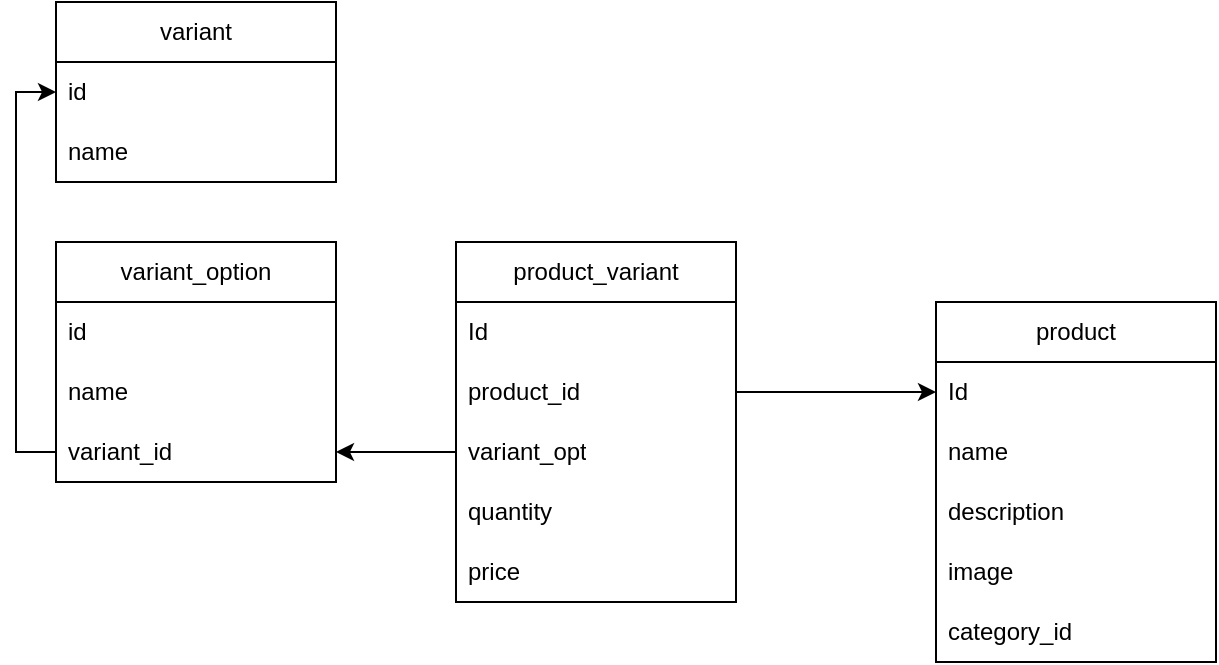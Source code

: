 <mxfile version="24.5.2" type="github">
  <diagram name="Trang-1" id="0qQhfEZkwmvARVg69vRt">
    <mxGraphModel dx="875" dy="435" grid="1" gridSize="10" guides="1" tooltips="1" connect="1" arrows="1" fold="1" page="1" pageScale="1" pageWidth="827" pageHeight="1169" math="0" shadow="0">
      <root>
        <mxCell id="0" />
        <mxCell id="1" parent="0" />
        <mxCell id="_liAQqApKVb3fytAqpB--1" value="product" style="swimlane;fontStyle=0;childLayout=stackLayout;horizontal=1;startSize=30;horizontalStack=0;resizeParent=1;resizeParentMax=0;resizeLast=0;collapsible=1;marginBottom=0;whiteSpace=wrap;html=1;" vertex="1" parent="1">
          <mxGeometry x="610" y="390" width="140" height="180" as="geometry" />
        </mxCell>
        <mxCell id="_liAQqApKVb3fytAqpB--2" value="Id" style="text;strokeColor=none;fillColor=none;align=left;verticalAlign=middle;spacingLeft=4;spacingRight=4;overflow=hidden;points=[[0,0.5],[1,0.5]];portConstraint=eastwest;rotatable=0;whiteSpace=wrap;html=1;" vertex="1" parent="_liAQqApKVb3fytAqpB--1">
          <mxGeometry y="30" width="140" height="30" as="geometry" />
        </mxCell>
        <mxCell id="_liAQqApKVb3fytAqpB--3" value="name" style="text;strokeColor=none;fillColor=none;align=left;verticalAlign=middle;spacingLeft=4;spacingRight=4;overflow=hidden;points=[[0,0.5],[1,0.5]];portConstraint=eastwest;rotatable=0;whiteSpace=wrap;html=1;" vertex="1" parent="_liAQqApKVb3fytAqpB--1">
          <mxGeometry y="60" width="140" height="30" as="geometry" />
        </mxCell>
        <mxCell id="_liAQqApKVb3fytAqpB--4" value="description" style="text;strokeColor=none;fillColor=none;align=left;verticalAlign=middle;spacingLeft=4;spacingRight=4;overflow=hidden;points=[[0,0.5],[1,0.5]];portConstraint=eastwest;rotatable=0;whiteSpace=wrap;html=1;" vertex="1" parent="_liAQqApKVb3fytAqpB--1">
          <mxGeometry y="90" width="140" height="30" as="geometry" />
        </mxCell>
        <mxCell id="_liAQqApKVb3fytAqpB--5" value="image" style="text;strokeColor=none;fillColor=none;align=left;verticalAlign=middle;spacingLeft=4;spacingRight=4;overflow=hidden;points=[[0,0.5],[1,0.5]];portConstraint=eastwest;rotatable=0;whiteSpace=wrap;html=1;" vertex="1" parent="_liAQqApKVb3fytAqpB--1">
          <mxGeometry y="120" width="140" height="30" as="geometry" />
        </mxCell>
        <mxCell id="_liAQqApKVb3fytAqpB--6" value="category_id" style="text;strokeColor=none;fillColor=none;align=left;verticalAlign=middle;spacingLeft=4;spacingRight=4;overflow=hidden;points=[[0,0.5],[1,0.5]];portConstraint=eastwest;rotatable=0;whiteSpace=wrap;html=1;" vertex="1" parent="_liAQqApKVb3fytAqpB--1">
          <mxGeometry y="150" width="140" height="30" as="geometry" />
        </mxCell>
        <mxCell id="_liAQqApKVb3fytAqpB--7" value="product_variant" style="swimlane;fontStyle=0;childLayout=stackLayout;horizontal=1;startSize=30;horizontalStack=0;resizeParent=1;resizeParentMax=0;resizeLast=0;collapsible=1;marginBottom=0;whiteSpace=wrap;html=1;" vertex="1" parent="1">
          <mxGeometry x="370" y="360" width="140" height="180" as="geometry" />
        </mxCell>
        <mxCell id="_liAQqApKVb3fytAqpB--8" value="Id" style="text;strokeColor=none;fillColor=none;align=left;verticalAlign=middle;spacingLeft=4;spacingRight=4;overflow=hidden;points=[[0,0.5],[1,0.5]];portConstraint=eastwest;rotatable=0;whiteSpace=wrap;html=1;" vertex="1" parent="_liAQqApKVb3fytAqpB--7">
          <mxGeometry y="30" width="140" height="30" as="geometry" />
        </mxCell>
        <mxCell id="_liAQqApKVb3fytAqpB--9" value="product_id" style="text;strokeColor=none;fillColor=none;align=left;verticalAlign=middle;spacingLeft=4;spacingRight=4;overflow=hidden;points=[[0,0.5],[1,0.5]];portConstraint=eastwest;rotatable=0;whiteSpace=wrap;html=1;" vertex="1" parent="_liAQqApKVb3fytAqpB--7">
          <mxGeometry y="60" width="140" height="30" as="geometry" />
        </mxCell>
        <mxCell id="_liAQqApKVb3fytAqpB--10" value="variant_opt" style="text;strokeColor=none;fillColor=none;align=left;verticalAlign=middle;spacingLeft=4;spacingRight=4;overflow=hidden;points=[[0,0.5],[1,0.5]];portConstraint=eastwest;rotatable=0;whiteSpace=wrap;html=1;" vertex="1" parent="_liAQqApKVb3fytAqpB--7">
          <mxGeometry y="90" width="140" height="30" as="geometry" />
        </mxCell>
        <mxCell id="_liAQqApKVb3fytAqpB--11" value="quantity" style="text;strokeColor=none;fillColor=none;align=left;verticalAlign=middle;spacingLeft=4;spacingRight=4;overflow=hidden;points=[[0,0.5],[1,0.5]];portConstraint=eastwest;rotatable=0;whiteSpace=wrap;html=1;" vertex="1" parent="_liAQqApKVb3fytAqpB--7">
          <mxGeometry y="120" width="140" height="30" as="geometry" />
        </mxCell>
        <mxCell id="_liAQqApKVb3fytAqpB--12" value="price" style="text;strokeColor=none;fillColor=none;align=left;verticalAlign=middle;spacingLeft=4;spacingRight=4;overflow=hidden;points=[[0,0.5],[1,0.5]];portConstraint=eastwest;rotatable=0;whiteSpace=wrap;html=1;" vertex="1" parent="_liAQqApKVb3fytAqpB--7">
          <mxGeometry y="150" width="140" height="30" as="geometry" />
        </mxCell>
        <mxCell id="_liAQqApKVb3fytAqpB--13" value="" style="edgeStyle=orthogonalEdgeStyle;rounded=0;orthogonalLoop=1;jettySize=auto;html=1;entryX=0;entryY=0.5;entryDx=0;entryDy=0;" edge="1" parent="1" source="_liAQqApKVb3fytAqpB--9" target="_liAQqApKVb3fytAqpB--2">
          <mxGeometry relative="1" as="geometry" />
        </mxCell>
        <mxCell id="_liAQqApKVb3fytAqpB--14" value="variant_option" style="swimlane;fontStyle=0;childLayout=stackLayout;horizontal=1;startSize=30;horizontalStack=0;resizeParent=1;resizeParentMax=0;resizeLast=0;collapsible=1;marginBottom=0;whiteSpace=wrap;html=1;" vertex="1" parent="1">
          <mxGeometry x="170" y="360" width="140" height="120" as="geometry" />
        </mxCell>
        <mxCell id="_liAQqApKVb3fytAqpB--15" value="id" style="text;strokeColor=none;fillColor=none;align=left;verticalAlign=middle;spacingLeft=4;spacingRight=4;overflow=hidden;points=[[0,0.5],[1,0.5]];portConstraint=eastwest;rotatable=0;whiteSpace=wrap;html=1;" vertex="1" parent="_liAQqApKVb3fytAqpB--14">
          <mxGeometry y="30" width="140" height="30" as="geometry" />
        </mxCell>
        <mxCell id="_liAQqApKVb3fytAqpB--16" value="name" style="text;strokeColor=none;fillColor=none;align=left;verticalAlign=middle;spacingLeft=4;spacingRight=4;overflow=hidden;points=[[0,0.5],[1,0.5]];portConstraint=eastwest;rotatable=0;whiteSpace=wrap;html=1;" vertex="1" parent="_liAQqApKVb3fytAqpB--14">
          <mxGeometry y="60" width="140" height="30" as="geometry" />
        </mxCell>
        <mxCell id="_liAQqApKVb3fytAqpB--17" value="variant_id" style="text;strokeColor=none;fillColor=none;align=left;verticalAlign=middle;spacingLeft=4;spacingRight=4;overflow=hidden;points=[[0,0.5],[1,0.5]];portConstraint=eastwest;rotatable=0;whiteSpace=wrap;html=1;" vertex="1" parent="_liAQqApKVb3fytAqpB--14">
          <mxGeometry y="90" width="140" height="30" as="geometry" />
        </mxCell>
        <mxCell id="_liAQqApKVb3fytAqpB--18" value="variant" style="swimlane;fontStyle=0;childLayout=stackLayout;horizontal=1;startSize=30;horizontalStack=0;resizeParent=1;resizeParentMax=0;resizeLast=0;collapsible=1;marginBottom=0;whiteSpace=wrap;html=1;" vertex="1" parent="1">
          <mxGeometry x="170" y="240" width="140" height="90" as="geometry" />
        </mxCell>
        <mxCell id="_liAQqApKVb3fytAqpB--19" value="id" style="text;strokeColor=none;fillColor=none;align=left;verticalAlign=middle;spacingLeft=4;spacingRight=4;overflow=hidden;points=[[0,0.5],[1,0.5]];portConstraint=eastwest;rotatable=0;whiteSpace=wrap;html=1;" vertex="1" parent="_liAQqApKVb3fytAqpB--18">
          <mxGeometry y="30" width="140" height="30" as="geometry" />
        </mxCell>
        <mxCell id="_liAQqApKVb3fytAqpB--20" value="name" style="text;strokeColor=none;fillColor=none;align=left;verticalAlign=middle;spacingLeft=4;spacingRight=4;overflow=hidden;points=[[0,0.5],[1,0.5]];portConstraint=eastwest;rotatable=0;whiteSpace=wrap;html=1;" vertex="1" parent="_liAQqApKVb3fytAqpB--18">
          <mxGeometry y="60" width="140" height="30" as="geometry" />
        </mxCell>
        <mxCell id="_liAQqApKVb3fytAqpB--22" value="" style="edgeStyle=orthogonalEdgeStyle;rounded=0;orthogonalLoop=1;jettySize=auto;html=1;entryX=0;entryY=0.5;entryDx=0;entryDy=0;exitX=0;exitY=0.5;exitDx=0;exitDy=0;" edge="1" parent="1" source="_liAQqApKVb3fytAqpB--17" target="_liAQqApKVb3fytAqpB--19">
          <mxGeometry relative="1" as="geometry">
            <Array as="points">
              <mxPoint x="150" y="465" />
              <mxPoint x="150" y="285" />
            </Array>
          </mxGeometry>
        </mxCell>
        <mxCell id="_liAQqApKVb3fytAqpB--23" value="" style="edgeStyle=orthogonalEdgeStyle;rounded=0;orthogonalLoop=1;jettySize=auto;html=1;" edge="1" parent="1" source="_liAQqApKVb3fytAqpB--10" target="_liAQqApKVb3fytAqpB--17">
          <mxGeometry relative="1" as="geometry" />
        </mxCell>
      </root>
    </mxGraphModel>
  </diagram>
</mxfile>
